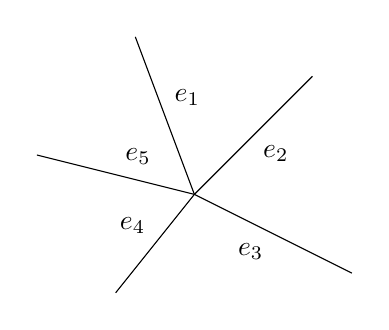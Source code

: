 \begin{tikzpicture}
	\begin{pgfonlayer}{nodelayer}
		\node [style=none] (0) at (0, -0) {};
		\node [style=none] (1) at (-0.75, 2) {};
		\node [style=none] (2) at (1.5, 1.5) {};
		\node [style=none] (3) at (2, -1) {};
		\node [style=none] (4) at (-1, -1.25) {};
		\node [style=none] (5) at (-2, 0.5) {};
	\end{pgfonlayer}
	\begin{pgfonlayer}{edgelayer}
		\draw (1.center) to node[auto]{$e_1$} (0.center);
		\draw (2.center) to node[auto]{$e_2$} (0.center);
		\draw (3.center) to node[auto]{$e_3$} (0.center);
		\draw (4.center) to node[auto]{$e_4$} (0.center);
		\draw (5.center) to node[auto]{$e_5$} (0.center);
	\end{pgfonlayer}
\end{tikzpicture}